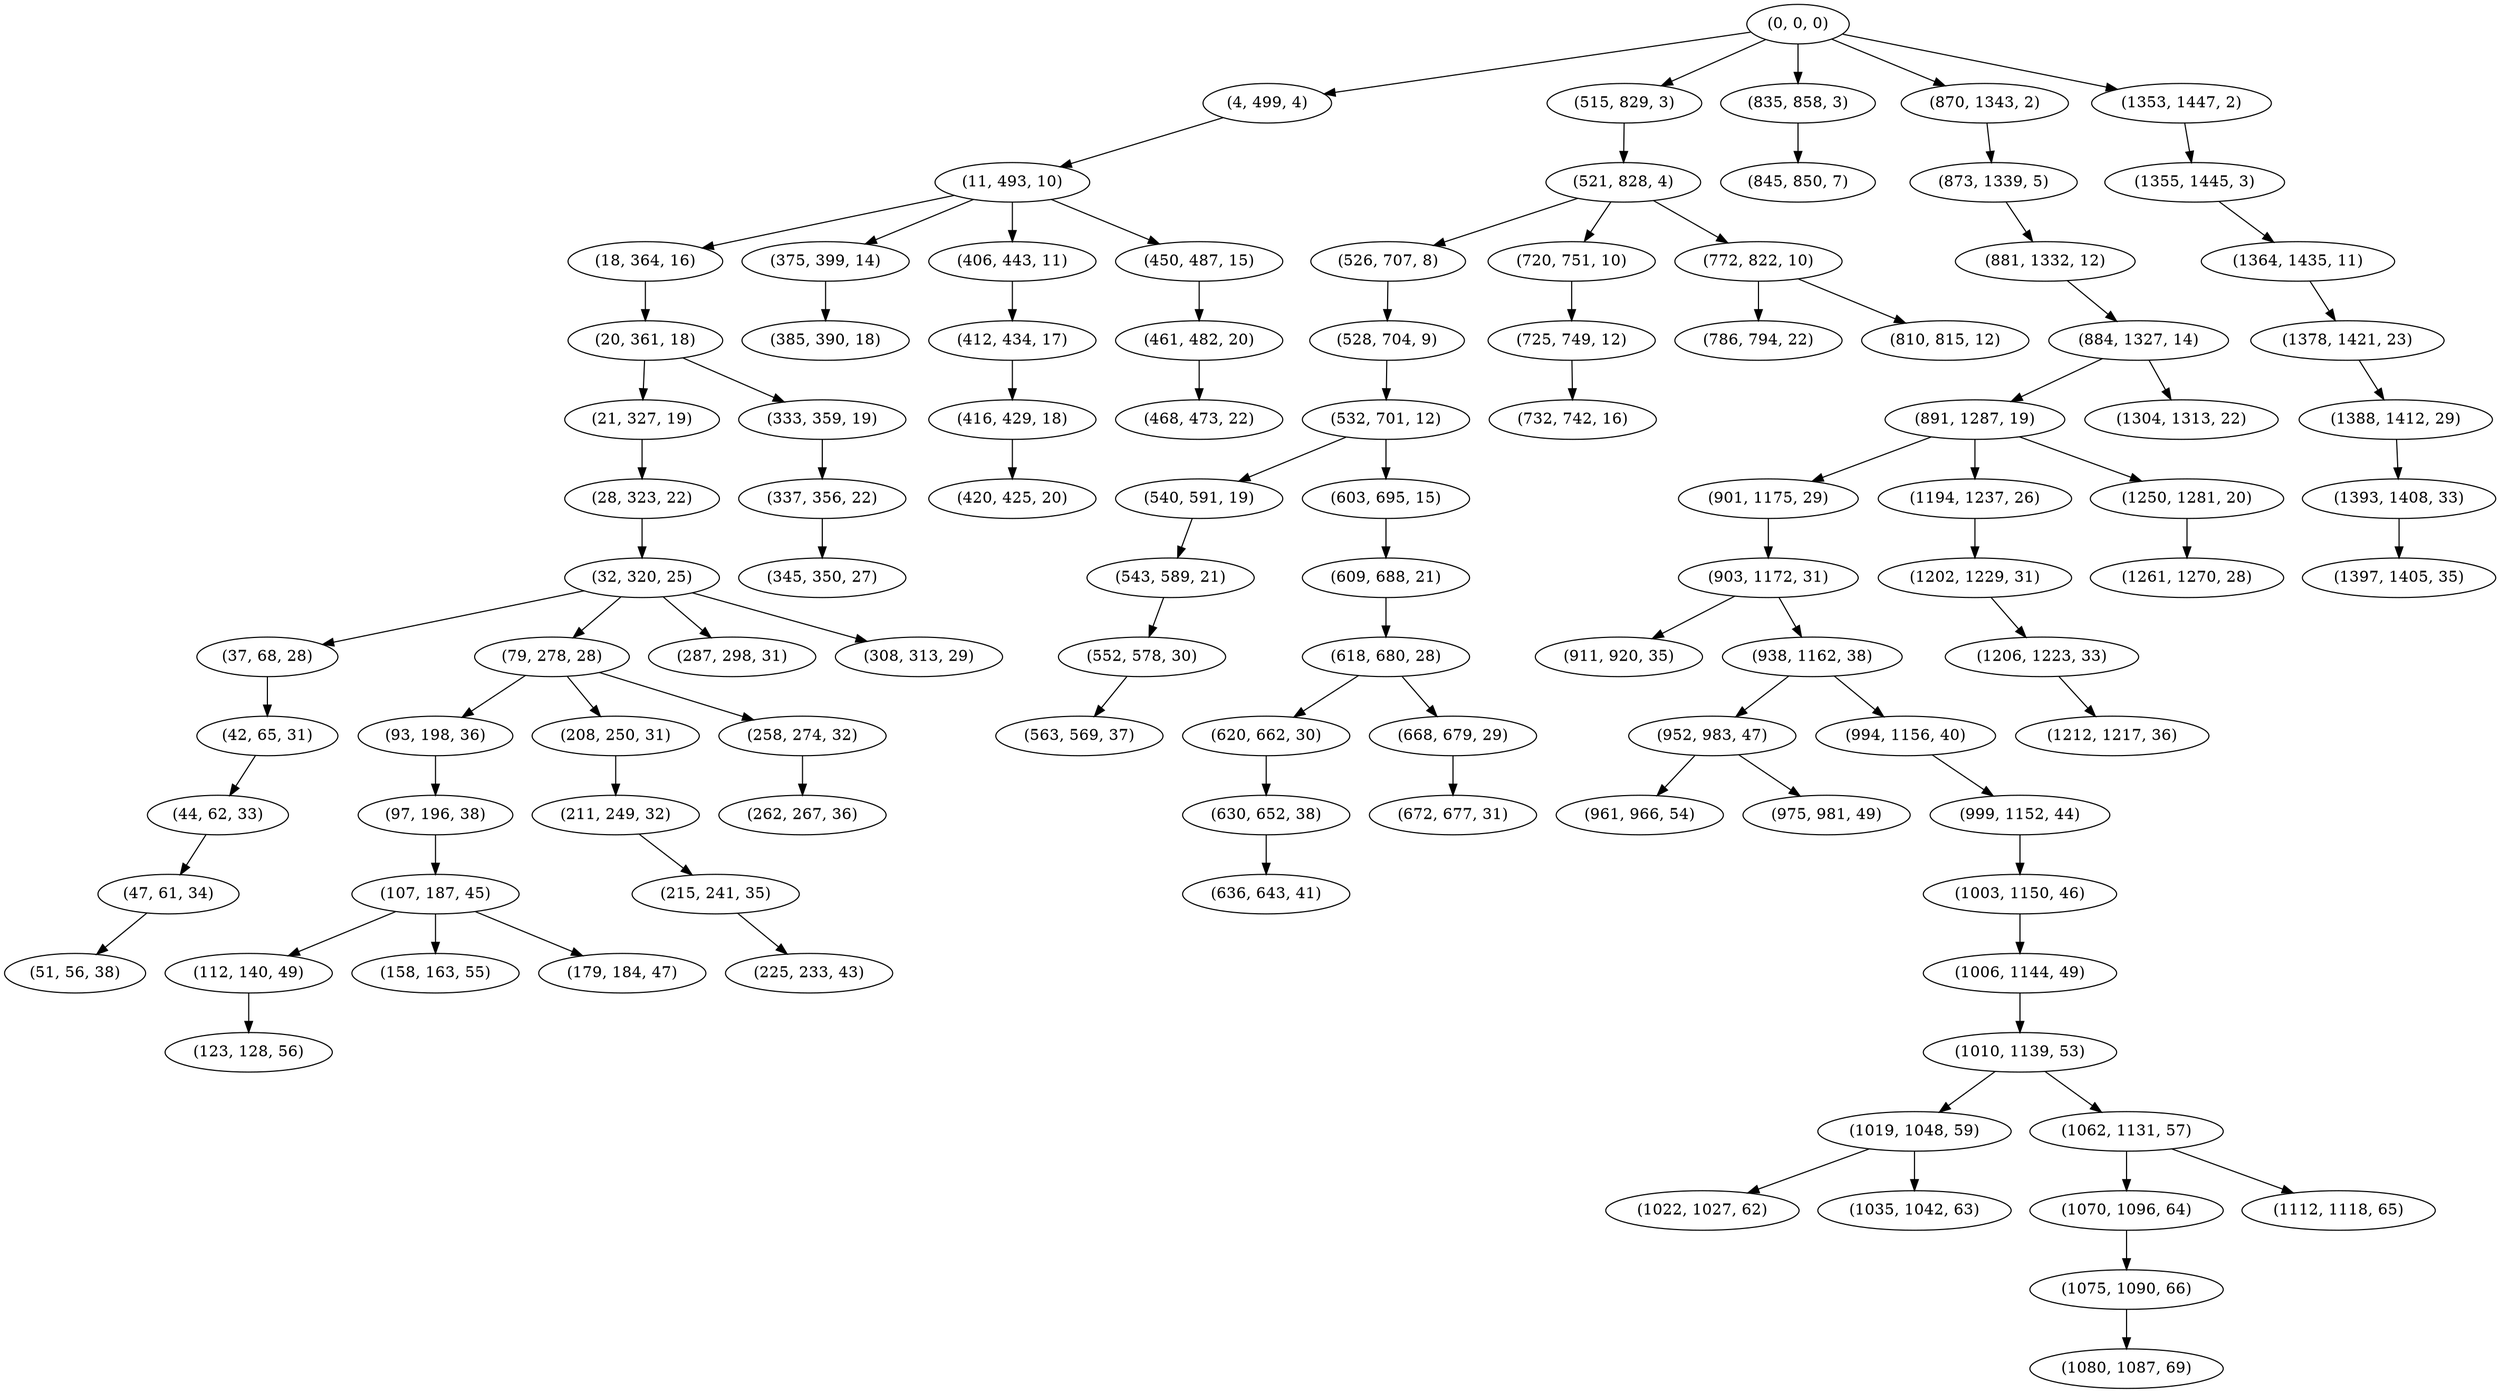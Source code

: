digraph tree {
    "(0, 0, 0)";
    "(4, 499, 4)";
    "(11, 493, 10)";
    "(18, 364, 16)";
    "(20, 361, 18)";
    "(21, 327, 19)";
    "(28, 323, 22)";
    "(32, 320, 25)";
    "(37, 68, 28)";
    "(42, 65, 31)";
    "(44, 62, 33)";
    "(47, 61, 34)";
    "(51, 56, 38)";
    "(79, 278, 28)";
    "(93, 198, 36)";
    "(97, 196, 38)";
    "(107, 187, 45)";
    "(112, 140, 49)";
    "(123, 128, 56)";
    "(158, 163, 55)";
    "(179, 184, 47)";
    "(208, 250, 31)";
    "(211, 249, 32)";
    "(215, 241, 35)";
    "(225, 233, 43)";
    "(258, 274, 32)";
    "(262, 267, 36)";
    "(287, 298, 31)";
    "(308, 313, 29)";
    "(333, 359, 19)";
    "(337, 356, 22)";
    "(345, 350, 27)";
    "(375, 399, 14)";
    "(385, 390, 18)";
    "(406, 443, 11)";
    "(412, 434, 17)";
    "(416, 429, 18)";
    "(420, 425, 20)";
    "(450, 487, 15)";
    "(461, 482, 20)";
    "(468, 473, 22)";
    "(515, 829, 3)";
    "(521, 828, 4)";
    "(526, 707, 8)";
    "(528, 704, 9)";
    "(532, 701, 12)";
    "(540, 591, 19)";
    "(543, 589, 21)";
    "(552, 578, 30)";
    "(563, 569, 37)";
    "(603, 695, 15)";
    "(609, 688, 21)";
    "(618, 680, 28)";
    "(620, 662, 30)";
    "(630, 652, 38)";
    "(636, 643, 41)";
    "(668, 679, 29)";
    "(672, 677, 31)";
    "(720, 751, 10)";
    "(725, 749, 12)";
    "(732, 742, 16)";
    "(772, 822, 10)";
    "(786, 794, 22)";
    "(810, 815, 12)";
    "(835, 858, 3)";
    "(845, 850, 7)";
    "(870, 1343, 2)";
    "(873, 1339, 5)";
    "(881, 1332, 12)";
    "(884, 1327, 14)";
    "(891, 1287, 19)";
    "(901, 1175, 29)";
    "(903, 1172, 31)";
    "(911, 920, 35)";
    "(938, 1162, 38)";
    "(952, 983, 47)";
    "(961, 966, 54)";
    "(975, 981, 49)";
    "(994, 1156, 40)";
    "(999, 1152, 44)";
    "(1003, 1150, 46)";
    "(1006, 1144, 49)";
    "(1010, 1139, 53)";
    "(1019, 1048, 59)";
    "(1022, 1027, 62)";
    "(1035, 1042, 63)";
    "(1062, 1131, 57)";
    "(1070, 1096, 64)";
    "(1075, 1090, 66)";
    "(1080, 1087, 69)";
    "(1112, 1118, 65)";
    "(1194, 1237, 26)";
    "(1202, 1229, 31)";
    "(1206, 1223, 33)";
    "(1212, 1217, 36)";
    "(1250, 1281, 20)";
    "(1261, 1270, 28)";
    "(1304, 1313, 22)";
    "(1353, 1447, 2)";
    "(1355, 1445, 3)";
    "(1364, 1435, 11)";
    "(1378, 1421, 23)";
    "(1388, 1412, 29)";
    "(1393, 1408, 33)";
    "(1397, 1405, 35)";
    "(0, 0, 0)" -> "(4, 499, 4)";
    "(0, 0, 0)" -> "(515, 829, 3)";
    "(0, 0, 0)" -> "(835, 858, 3)";
    "(0, 0, 0)" -> "(870, 1343, 2)";
    "(0, 0, 0)" -> "(1353, 1447, 2)";
    "(4, 499, 4)" -> "(11, 493, 10)";
    "(11, 493, 10)" -> "(18, 364, 16)";
    "(11, 493, 10)" -> "(375, 399, 14)";
    "(11, 493, 10)" -> "(406, 443, 11)";
    "(11, 493, 10)" -> "(450, 487, 15)";
    "(18, 364, 16)" -> "(20, 361, 18)";
    "(20, 361, 18)" -> "(21, 327, 19)";
    "(20, 361, 18)" -> "(333, 359, 19)";
    "(21, 327, 19)" -> "(28, 323, 22)";
    "(28, 323, 22)" -> "(32, 320, 25)";
    "(32, 320, 25)" -> "(37, 68, 28)";
    "(32, 320, 25)" -> "(79, 278, 28)";
    "(32, 320, 25)" -> "(287, 298, 31)";
    "(32, 320, 25)" -> "(308, 313, 29)";
    "(37, 68, 28)" -> "(42, 65, 31)";
    "(42, 65, 31)" -> "(44, 62, 33)";
    "(44, 62, 33)" -> "(47, 61, 34)";
    "(47, 61, 34)" -> "(51, 56, 38)";
    "(79, 278, 28)" -> "(93, 198, 36)";
    "(79, 278, 28)" -> "(208, 250, 31)";
    "(79, 278, 28)" -> "(258, 274, 32)";
    "(93, 198, 36)" -> "(97, 196, 38)";
    "(97, 196, 38)" -> "(107, 187, 45)";
    "(107, 187, 45)" -> "(112, 140, 49)";
    "(107, 187, 45)" -> "(158, 163, 55)";
    "(107, 187, 45)" -> "(179, 184, 47)";
    "(112, 140, 49)" -> "(123, 128, 56)";
    "(208, 250, 31)" -> "(211, 249, 32)";
    "(211, 249, 32)" -> "(215, 241, 35)";
    "(215, 241, 35)" -> "(225, 233, 43)";
    "(258, 274, 32)" -> "(262, 267, 36)";
    "(333, 359, 19)" -> "(337, 356, 22)";
    "(337, 356, 22)" -> "(345, 350, 27)";
    "(375, 399, 14)" -> "(385, 390, 18)";
    "(406, 443, 11)" -> "(412, 434, 17)";
    "(412, 434, 17)" -> "(416, 429, 18)";
    "(416, 429, 18)" -> "(420, 425, 20)";
    "(450, 487, 15)" -> "(461, 482, 20)";
    "(461, 482, 20)" -> "(468, 473, 22)";
    "(515, 829, 3)" -> "(521, 828, 4)";
    "(521, 828, 4)" -> "(526, 707, 8)";
    "(521, 828, 4)" -> "(720, 751, 10)";
    "(521, 828, 4)" -> "(772, 822, 10)";
    "(526, 707, 8)" -> "(528, 704, 9)";
    "(528, 704, 9)" -> "(532, 701, 12)";
    "(532, 701, 12)" -> "(540, 591, 19)";
    "(532, 701, 12)" -> "(603, 695, 15)";
    "(540, 591, 19)" -> "(543, 589, 21)";
    "(543, 589, 21)" -> "(552, 578, 30)";
    "(552, 578, 30)" -> "(563, 569, 37)";
    "(603, 695, 15)" -> "(609, 688, 21)";
    "(609, 688, 21)" -> "(618, 680, 28)";
    "(618, 680, 28)" -> "(620, 662, 30)";
    "(618, 680, 28)" -> "(668, 679, 29)";
    "(620, 662, 30)" -> "(630, 652, 38)";
    "(630, 652, 38)" -> "(636, 643, 41)";
    "(668, 679, 29)" -> "(672, 677, 31)";
    "(720, 751, 10)" -> "(725, 749, 12)";
    "(725, 749, 12)" -> "(732, 742, 16)";
    "(772, 822, 10)" -> "(786, 794, 22)";
    "(772, 822, 10)" -> "(810, 815, 12)";
    "(835, 858, 3)" -> "(845, 850, 7)";
    "(870, 1343, 2)" -> "(873, 1339, 5)";
    "(873, 1339, 5)" -> "(881, 1332, 12)";
    "(881, 1332, 12)" -> "(884, 1327, 14)";
    "(884, 1327, 14)" -> "(891, 1287, 19)";
    "(884, 1327, 14)" -> "(1304, 1313, 22)";
    "(891, 1287, 19)" -> "(901, 1175, 29)";
    "(891, 1287, 19)" -> "(1194, 1237, 26)";
    "(891, 1287, 19)" -> "(1250, 1281, 20)";
    "(901, 1175, 29)" -> "(903, 1172, 31)";
    "(903, 1172, 31)" -> "(911, 920, 35)";
    "(903, 1172, 31)" -> "(938, 1162, 38)";
    "(938, 1162, 38)" -> "(952, 983, 47)";
    "(938, 1162, 38)" -> "(994, 1156, 40)";
    "(952, 983, 47)" -> "(961, 966, 54)";
    "(952, 983, 47)" -> "(975, 981, 49)";
    "(994, 1156, 40)" -> "(999, 1152, 44)";
    "(999, 1152, 44)" -> "(1003, 1150, 46)";
    "(1003, 1150, 46)" -> "(1006, 1144, 49)";
    "(1006, 1144, 49)" -> "(1010, 1139, 53)";
    "(1010, 1139, 53)" -> "(1019, 1048, 59)";
    "(1010, 1139, 53)" -> "(1062, 1131, 57)";
    "(1019, 1048, 59)" -> "(1022, 1027, 62)";
    "(1019, 1048, 59)" -> "(1035, 1042, 63)";
    "(1062, 1131, 57)" -> "(1070, 1096, 64)";
    "(1062, 1131, 57)" -> "(1112, 1118, 65)";
    "(1070, 1096, 64)" -> "(1075, 1090, 66)";
    "(1075, 1090, 66)" -> "(1080, 1087, 69)";
    "(1194, 1237, 26)" -> "(1202, 1229, 31)";
    "(1202, 1229, 31)" -> "(1206, 1223, 33)";
    "(1206, 1223, 33)" -> "(1212, 1217, 36)";
    "(1250, 1281, 20)" -> "(1261, 1270, 28)";
    "(1353, 1447, 2)" -> "(1355, 1445, 3)";
    "(1355, 1445, 3)" -> "(1364, 1435, 11)";
    "(1364, 1435, 11)" -> "(1378, 1421, 23)";
    "(1378, 1421, 23)" -> "(1388, 1412, 29)";
    "(1388, 1412, 29)" -> "(1393, 1408, 33)";
    "(1393, 1408, 33)" -> "(1397, 1405, 35)";
}
